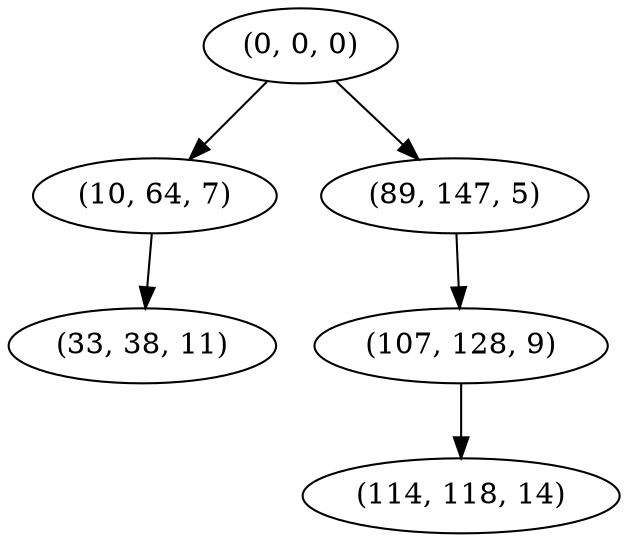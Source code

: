 digraph tree {
    "(0, 0, 0)";
    "(10, 64, 7)";
    "(33, 38, 11)";
    "(89, 147, 5)";
    "(107, 128, 9)";
    "(114, 118, 14)";
    "(0, 0, 0)" -> "(10, 64, 7)";
    "(0, 0, 0)" -> "(89, 147, 5)";
    "(10, 64, 7)" -> "(33, 38, 11)";
    "(89, 147, 5)" -> "(107, 128, 9)";
    "(107, 128, 9)" -> "(114, 118, 14)";
}
